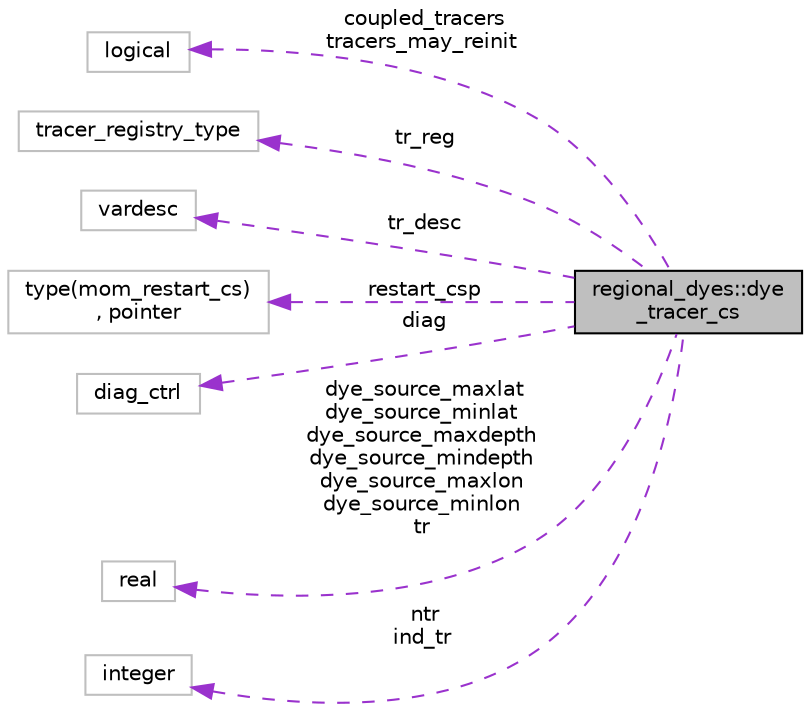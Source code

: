 digraph "regional_dyes::dye_tracer_cs"
{
 // INTERACTIVE_SVG=YES
 // LATEX_PDF_SIZE
  edge [fontname="Helvetica",fontsize="10",labelfontname="Helvetica",labelfontsize="10"];
  node [fontname="Helvetica",fontsize="10",shape=record];
  rankdir="LR";
  Node1 [label="regional_dyes::dye\l_tracer_cs",height=0.2,width=0.4,color="black", fillcolor="grey75", style="filled", fontcolor="black",tooltip="The control structure for the regional dyes tracer package."];
  Node2 -> Node1 [dir="back",color="darkorchid3",fontsize="10",style="dashed",label=" coupled_tracers\ntracers_may_reinit" ,fontname="Helvetica"];
  Node2 [label="logical",height=0.2,width=0.4,color="grey75", fillcolor="white", style="filled",tooltip=" "];
  Node3 -> Node1 [dir="back",color="darkorchid3",fontsize="10",style="dashed",label=" tr_reg" ,fontname="Helvetica"];
  Node3 [label="tracer_registry_type",height=0.2,width=0.4,color="grey75", fillcolor="white", style="filled",tooltip=" "];
  Node4 -> Node1 [dir="back",color="darkorchid3",fontsize="10",style="dashed",label=" tr_desc" ,fontname="Helvetica"];
  Node4 [label="vardesc",height=0.2,width=0.4,color="grey75", fillcolor="white", style="filled",tooltip=" "];
  Node5 -> Node1 [dir="back",color="darkorchid3",fontsize="10",style="dashed",label=" restart_csp" ,fontname="Helvetica"];
  Node5 [label="type(mom_restart_cs)\l, pointer",height=0.2,width=0.4,color="grey75", fillcolor="white", style="filled",tooltip=" "];
  Node6 -> Node1 [dir="back",color="darkorchid3",fontsize="10",style="dashed",label=" diag" ,fontname="Helvetica"];
  Node6 [label="diag_ctrl",height=0.2,width=0.4,color="grey75", fillcolor="white", style="filled",tooltip=" "];
  Node7 -> Node1 [dir="back",color="darkorchid3",fontsize="10",style="dashed",label=" dye_source_maxlat\ndye_source_minlat\ndye_source_maxdepth\ndye_source_mindepth\ndye_source_maxlon\ndye_source_minlon\ntr" ,fontname="Helvetica"];
  Node7 [label="real",height=0.2,width=0.4,color="grey75", fillcolor="white", style="filled",tooltip=" "];
  Node8 -> Node1 [dir="back",color="darkorchid3",fontsize="10",style="dashed",label=" ntr\nind_tr" ,fontname="Helvetica"];
  Node8 [label="integer",height=0.2,width=0.4,color="grey75", fillcolor="white", style="filled",tooltip=" "];
}

